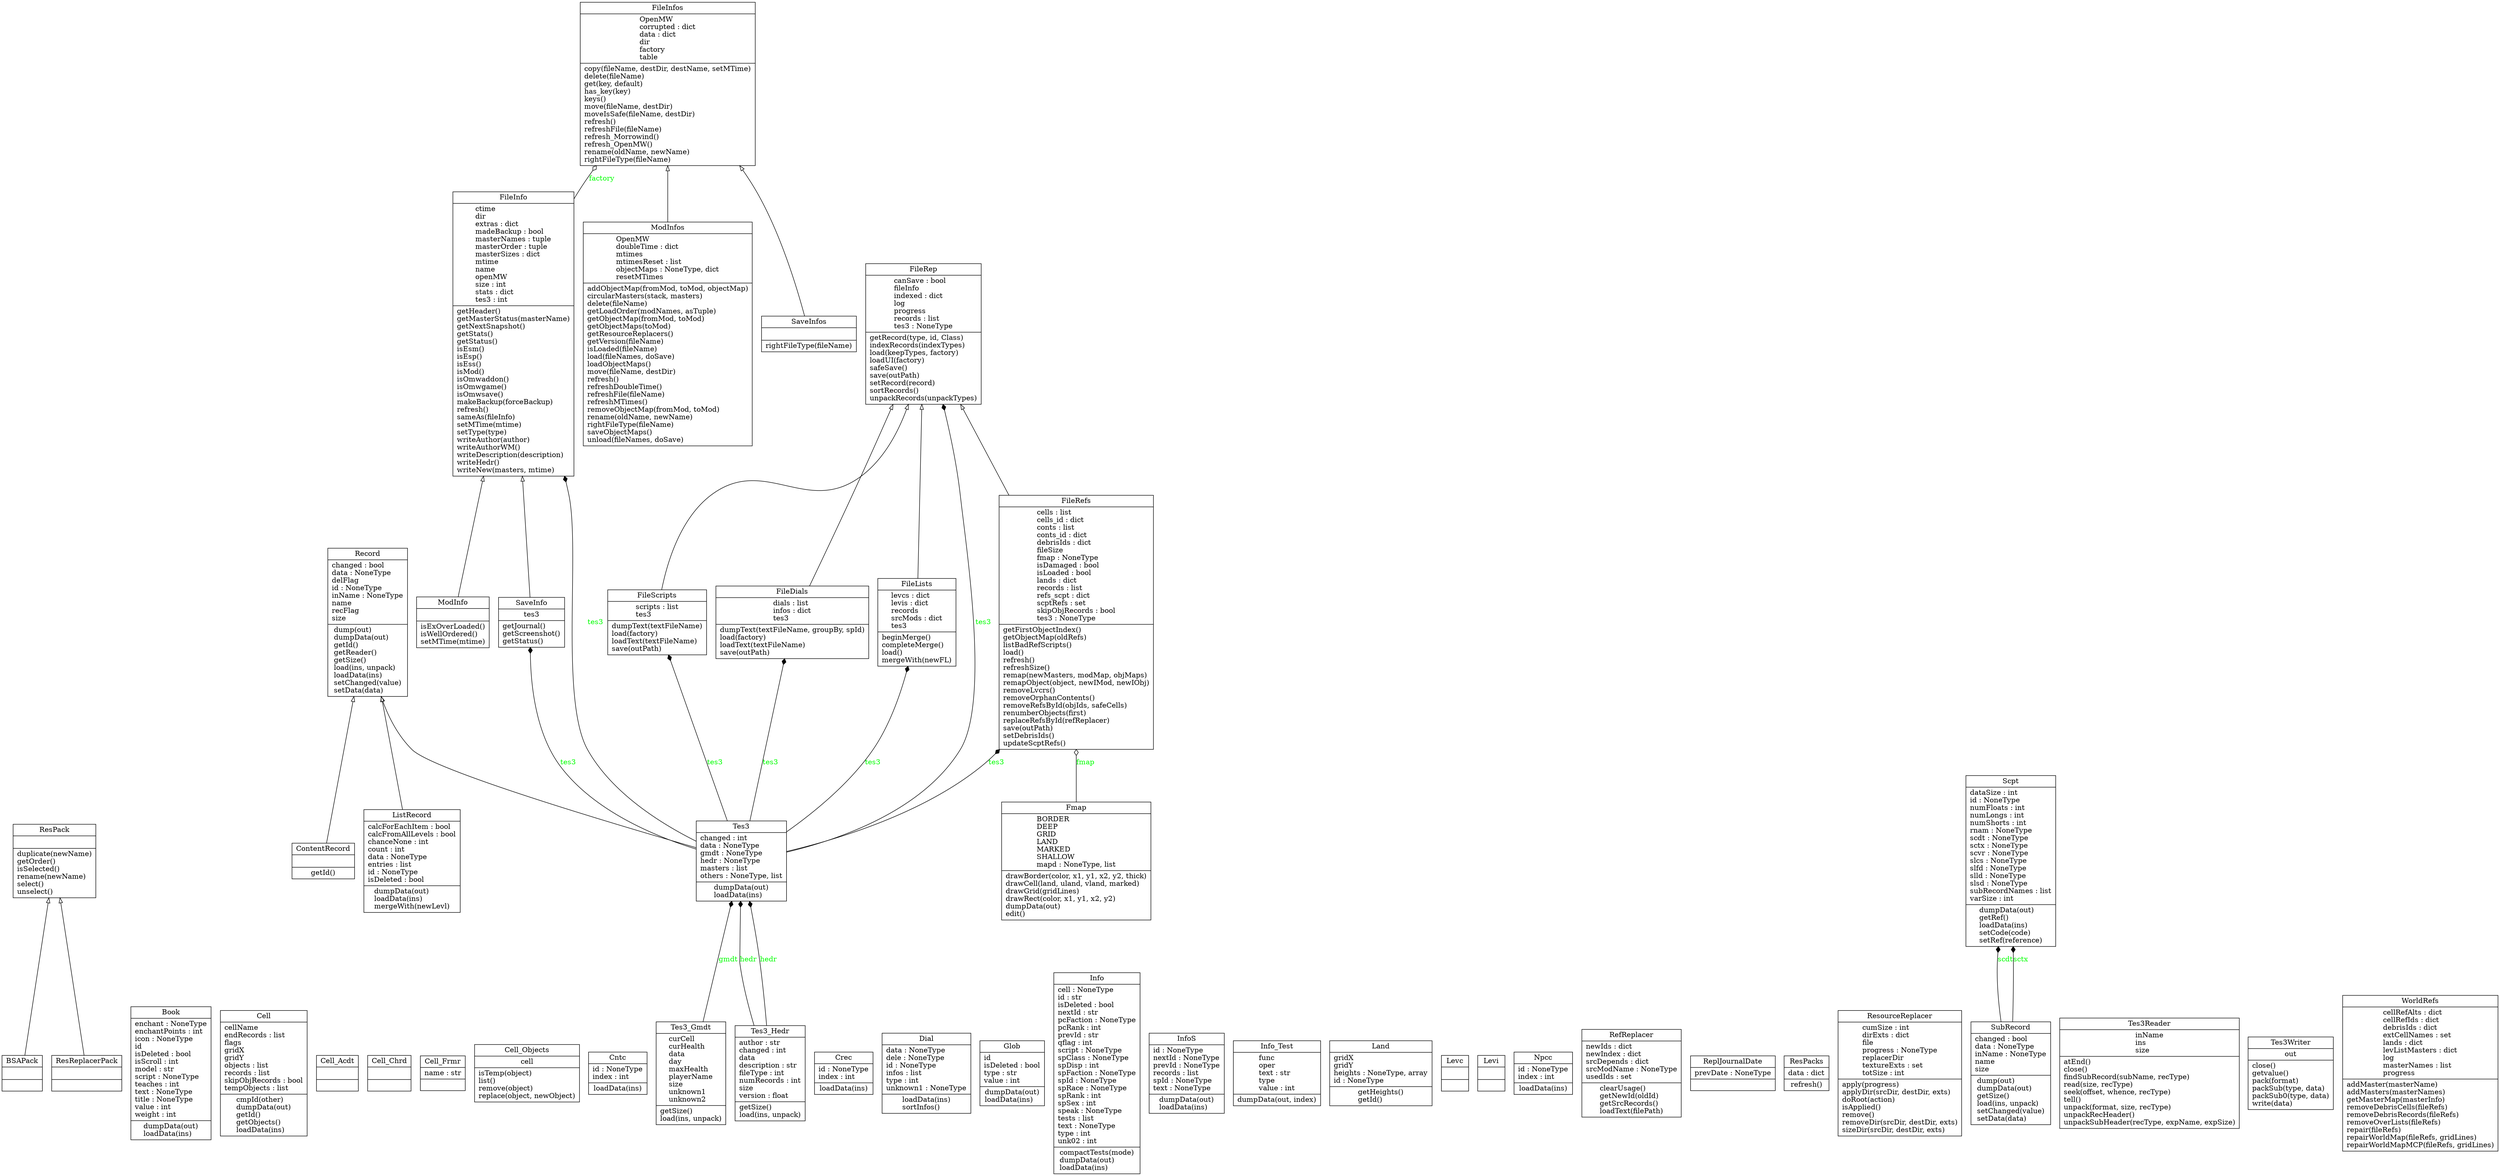 digraph "classes" {
rankdir=BT
charset="utf-8"
"src.mash.records.BSAPack" [color="black", fontcolor="black", label=<{BSAPack|<br ALIGN="LEFT"/>|}>, shape="record", style="solid"];
"src.mash.records.Book" [color="black", fontcolor="black", label=<{Book|enchant : NoneType<br ALIGN="LEFT"/>enchantPoints : int<br ALIGN="LEFT"/>icon : NoneType<br ALIGN="LEFT"/>id<br ALIGN="LEFT"/>isDeleted : bool<br ALIGN="LEFT"/>isScroll : int<br ALIGN="LEFT"/>model : str<br ALIGN="LEFT"/>script : NoneType<br ALIGN="LEFT"/>teaches : int<br ALIGN="LEFT"/>text : NoneType<br ALIGN="LEFT"/>title : NoneType<br ALIGN="LEFT"/>value : int<br ALIGN="LEFT"/>weight : int<br ALIGN="LEFT"/>|dumpData(out)<br ALIGN="LEFT"/>loadData(ins)<br ALIGN="LEFT"/>}>, shape="record", style="solid"];
"src.mash.records.Cell" [color="black", fontcolor="black", label=<{Cell|cellName<br ALIGN="LEFT"/>endRecords : list<br ALIGN="LEFT"/>flags<br ALIGN="LEFT"/>gridX<br ALIGN="LEFT"/>gridY<br ALIGN="LEFT"/>objects : list<br ALIGN="LEFT"/>records : list<br ALIGN="LEFT"/>skipObjRecords : bool<br ALIGN="LEFT"/>tempObjects : list<br ALIGN="LEFT"/>|cmpId(other)<br ALIGN="LEFT"/>dumpData(out)<br ALIGN="LEFT"/>getId()<br ALIGN="LEFT"/>getObjects()<br ALIGN="LEFT"/>loadData(ins)<br ALIGN="LEFT"/>}>, shape="record", style="solid"];
"src.mash.records.Cell_Acdt" [color="black", fontcolor="black", label=<{Cell_Acdt|<br ALIGN="LEFT"/>|}>, shape="record", style="solid"];
"src.mash.records.Cell_Chrd" [color="black", fontcolor="black", label=<{Cell_Chrd|<br ALIGN="LEFT"/>|}>, shape="record", style="solid"];
"src.mash.records.Cell_Frmr" [color="black", fontcolor="black", label=<{Cell_Frmr|name : str<br ALIGN="LEFT"/>|}>, shape="record", style="solid"];
"src.mash.records.Cell_Objects" [color="black", fontcolor="black", label=<{Cell_Objects|cell<br ALIGN="LEFT"/>|isTemp(object)<br ALIGN="LEFT"/>list()<br ALIGN="LEFT"/>remove(object)<br ALIGN="LEFT"/>replace(object, newObject)<br ALIGN="LEFT"/>}>, shape="record", style="solid"];
"src.mash.records.Cntc" [color="black", fontcolor="black", label=<{Cntc|id : NoneType<br ALIGN="LEFT"/>index : int<br ALIGN="LEFT"/>|loadData(ins)<br ALIGN="LEFT"/>}>, shape="record", style="solid"];
"src.mash.records.ContentRecord" [color="black", fontcolor="black", label=<{ContentRecord|<br ALIGN="LEFT"/>|getId()<br ALIGN="LEFT"/>}>, shape="record", style="solid"];
"src.mash.records.Crec" [color="black", fontcolor="black", label=<{Crec|id : NoneType<br ALIGN="LEFT"/>index : int<br ALIGN="LEFT"/>|loadData(ins)<br ALIGN="LEFT"/>}>, shape="record", style="solid"];
"src.mash.records.Dial" [color="black", fontcolor="black", label=<{Dial|data : NoneType<br ALIGN="LEFT"/>dele : NoneType<br ALIGN="LEFT"/>id : NoneType<br ALIGN="LEFT"/>infos : list<br ALIGN="LEFT"/>type : int<br ALIGN="LEFT"/>unknown1 : NoneType<br ALIGN="LEFT"/>|loadData(ins)<br ALIGN="LEFT"/>sortInfos()<br ALIGN="LEFT"/>}>, shape="record", style="solid"];
"src.mash.records.FileDials" [color="black", fontcolor="black", label=<{FileDials|dials : list<br ALIGN="LEFT"/>infos : dict<br ALIGN="LEFT"/>tes3<br ALIGN="LEFT"/>|dumpText(textFileName, groupBy, spId)<br ALIGN="LEFT"/>load(factory)<br ALIGN="LEFT"/>loadText(textFileName)<br ALIGN="LEFT"/>save(outPath)<br ALIGN="LEFT"/>}>, shape="record", style="solid"];
"src.mash.records.FileInfo" [color="black", fontcolor="black", label=<{FileInfo|ctime<br ALIGN="LEFT"/>dir<br ALIGN="LEFT"/>extras : dict<br ALIGN="LEFT"/>madeBackup : bool<br ALIGN="LEFT"/>masterNames : tuple<br ALIGN="LEFT"/>masterOrder : tuple<br ALIGN="LEFT"/>masterSizes : dict<br ALIGN="LEFT"/>mtime<br ALIGN="LEFT"/>name<br ALIGN="LEFT"/>openMW<br ALIGN="LEFT"/>size : int<br ALIGN="LEFT"/>stats : dict<br ALIGN="LEFT"/>tes3 : int<br ALIGN="LEFT"/>|getHeader()<br ALIGN="LEFT"/>getMasterStatus(masterName)<br ALIGN="LEFT"/>getNextSnapshot()<br ALIGN="LEFT"/>getStats()<br ALIGN="LEFT"/>getStatus()<br ALIGN="LEFT"/>isEsm()<br ALIGN="LEFT"/>isEsp()<br ALIGN="LEFT"/>isEss()<br ALIGN="LEFT"/>isMod()<br ALIGN="LEFT"/>isOmwaddon()<br ALIGN="LEFT"/>isOmwgame()<br ALIGN="LEFT"/>isOmwsave()<br ALIGN="LEFT"/>makeBackup(forceBackup)<br ALIGN="LEFT"/>refresh()<br ALIGN="LEFT"/>sameAs(fileInfo)<br ALIGN="LEFT"/>setMTime(mtime)<br ALIGN="LEFT"/>setType(type)<br ALIGN="LEFT"/>writeAuthor(author)<br ALIGN="LEFT"/>writeAuthorWM()<br ALIGN="LEFT"/>writeDescription(description)<br ALIGN="LEFT"/>writeHedr()<br ALIGN="LEFT"/>writeNew(masters, mtime)<br ALIGN="LEFT"/>}>, shape="record", style="solid"];
"src.mash.records.FileInfos" [color="black", fontcolor="black", label=<{FileInfos|OpenMW<br ALIGN="LEFT"/>corrupted : dict<br ALIGN="LEFT"/>data : dict<br ALIGN="LEFT"/>dir<br ALIGN="LEFT"/>factory<br ALIGN="LEFT"/>table<br ALIGN="LEFT"/>|copy(fileName, destDir, destName, setMTime)<br ALIGN="LEFT"/>delete(fileName)<br ALIGN="LEFT"/>get(key, default)<br ALIGN="LEFT"/>has_key(key)<br ALIGN="LEFT"/>keys()<br ALIGN="LEFT"/>move(fileName, destDir)<br ALIGN="LEFT"/>moveIsSafe(fileName, destDir)<br ALIGN="LEFT"/>refresh()<br ALIGN="LEFT"/>refreshFile(fileName)<br ALIGN="LEFT"/>refresh_Morrowind()<br ALIGN="LEFT"/>refresh_OpenMW()<br ALIGN="LEFT"/>rename(oldName, newName)<br ALIGN="LEFT"/>rightFileType(fileName)<br ALIGN="LEFT"/>}>, shape="record", style="solid"];
"src.mash.records.FileLists" [color="black", fontcolor="black", label=<{FileLists|levcs : dict<br ALIGN="LEFT"/>levis : dict<br ALIGN="LEFT"/>records<br ALIGN="LEFT"/>srcMods : dict<br ALIGN="LEFT"/>tes3<br ALIGN="LEFT"/>|beginMerge()<br ALIGN="LEFT"/>completeMerge()<br ALIGN="LEFT"/>load()<br ALIGN="LEFT"/>mergeWith(newFL)<br ALIGN="LEFT"/>}>, shape="record", style="solid"];
"src.mash.records.FileRefs" [color="black", fontcolor="black", label=<{FileRefs|cells : list<br ALIGN="LEFT"/>cells_id : dict<br ALIGN="LEFT"/>conts : list<br ALIGN="LEFT"/>conts_id : dict<br ALIGN="LEFT"/>debrisIds : dict<br ALIGN="LEFT"/>fileSize<br ALIGN="LEFT"/>fmap : NoneType<br ALIGN="LEFT"/>isDamaged : bool<br ALIGN="LEFT"/>isLoaded : bool<br ALIGN="LEFT"/>lands : dict<br ALIGN="LEFT"/>records : list<br ALIGN="LEFT"/>refs_scpt : dict<br ALIGN="LEFT"/>scptRefs : set<br ALIGN="LEFT"/>skipObjRecords : bool<br ALIGN="LEFT"/>tes3 : NoneType<br ALIGN="LEFT"/>|getFirstObjectIndex()<br ALIGN="LEFT"/>getObjectMap(oldRefs)<br ALIGN="LEFT"/>listBadRefScripts()<br ALIGN="LEFT"/>load()<br ALIGN="LEFT"/>refresh()<br ALIGN="LEFT"/>refreshSize()<br ALIGN="LEFT"/>remap(newMasters, modMap, objMaps)<br ALIGN="LEFT"/>remapObject(object, newIMod, newIObj)<br ALIGN="LEFT"/>removeLvcrs()<br ALIGN="LEFT"/>removeOrphanContents()<br ALIGN="LEFT"/>removeRefsById(objIds, safeCells)<br ALIGN="LEFT"/>renumberObjects(first)<br ALIGN="LEFT"/>replaceRefsById(refReplacer)<br ALIGN="LEFT"/>save(outPath)<br ALIGN="LEFT"/>setDebrisIds()<br ALIGN="LEFT"/>updateScptRefs()<br ALIGN="LEFT"/>}>, shape="record", style="solid"];
"src.mash.records.FileRep" [color="black", fontcolor="black", label=<{FileRep|canSave : bool<br ALIGN="LEFT"/>fileInfo<br ALIGN="LEFT"/>indexed : dict<br ALIGN="LEFT"/>log<br ALIGN="LEFT"/>progress<br ALIGN="LEFT"/>records : list<br ALIGN="LEFT"/>tes3 : NoneType<br ALIGN="LEFT"/>|getRecord(type, id, Class)<br ALIGN="LEFT"/>indexRecords(indexTypes)<br ALIGN="LEFT"/>load(keepTypes, factory)<br ALIGN="LEFT"/>loadUI(factory)<br ALIGN="LEFT"/>safeSave()<br ALIGN="LEFT"/>save(outPath)<br ALIGN="LEFT"/>setRecord(record)<br ALIGN="LEFT"/>sortRecords()<br ALIGN="LEFT"/>unpackRecords(unpackTypes)<br ALIGN="LEFT"/>}>, shape="record", style="solid"];
"src.mash.records.FileScripts" [color="black", fontcolor="black", label=<{FileScripts|scripts : list<br ALIGN="LEFT"/>tes3<br ALIGN="LEFT"/>|dumpText(textFileName)<br ALIGN="LEFT"/>load(factory)<br ALIGN="LEFT"/>loadText(textFileName)<br ALIGN="LEFT"/>save(outPath)<br ALIGN="LEFT"/>}>, shape="record", style="solid"];
"src.mash.records.Fmap" [color="black", fontcolor="black", label=<{Fmap|BORDER<br ALIGN="LEFT"/>DEEP<br ALIGN="LEFT"/>GRID<br ALIGN="LEFT"/>LAND<br ALIGN="LEFT"/>MARKED<br ALIGN="LEFT"/>SHALLOW<br ALIGN="LEFT"/>mapd : NoneType, list<br ALIGN="LEFT"/>|drawBorder(color, x1, y1, x2, y2, thick)<br ALIGN="LEFT"/>drawCell(land, uland, vland, marked)<br ALIGN="LEFT"/>drawGrid(gridLines)<br ALIGN="LEFT"/>drawRect(color, x1, y1, x2, y2)<br ALIGN="LEFT"/>dumpData(out)<br ALIGN="LEFT"/>edit()<br ALIGN="LEFT"/>}>, shape="record", style="solid"];
"src.mash.records.Glob" [color="black", fontcolor="black", label=<{Glob|id<br ALIGN="LEFT"/>isDeleted : bool<br ALIGN="LEFT"/>type : str<br ALIGN="LEFT"/>value : int<br ALIGN="LEFT"/>|dumpData(out)<br ALIGN="LEFT"/>loadData(ins)<br ALIGN="LEFT"/>}>, shape="record", style="solid"];
"src.mash.records.Info" [color="black", fontcolor="black", label=<{Info|cell : NoneType<br ALIGN="LEFT"/>id : str<br ALIGN="LEFT"/>isDeleted : bool<br ALIGN="LEFT"/>nextId : str<br ALIGN="LEFT"/>pcFaction : NoneType<br ALIGN="LEFT"/>pcRank : int<br ALIGN="LEFT"/>prevId : str<br ALIGN="LEFT"/>qflag : int<br ALIGN="LEFT"/>script : NoneType<br ALIGN="LEFT"/>spClass : NoneType<br ALIGN="LEFT"/>spDisp : int<br ALIGN="LEFT"/>spFaction : NoneType<br ALIGN="LEFT"/>spId : NoneType<br ALIGN="LEFT"/>spRace : NoneType<br ALIGN="LEFT"/>spRank : int<br ALIGN="LEFT"/>spSex : int<br ALIGN="LEFT"/>speak : NoneType<br ALIGN="LEFT"/>tests : list<br ALIGN="LEFT"/>text : NoneType<br ALIGN="LEFT"/>type : int<br ALIGN="LEFT"/>unk02 : int<br ALIGN="LEFT"/>|compactTests(mode)<br ALIGN="LEFT"/>dumpData(out)<br ALIGN="LEFT"/>loadData(ins)<br ALIGN="LEFT"/>}>, shape="record", style="solid"];
"src.mash.records.InfoS" [color="black", fontcolor="black", label=<{InfoS|id : NoneType<br ALIGN="LEFT"/>nextId : NoneType<br ALIGN="LEFT"/>prevId : NoneType<br ALIGN="LEFT"/>records : list<br ALIGN="LEFT"/>spId : NoneType<br ALIGN="LEFT"/>text : NoneType<br ALIGN="LEFT"/>|dumpData(out)<br ALIGN="LEFT"/>loadData(ins)<br ALIGN="LEFT"/>}>, shape="record", style="solid"];
"src.mash.records.Info_Test" [color="black", fontcolor="black", label=<{Info_Test|func<br ALIGN="LEFT"/>oper<br ALIGN="LEFT"/>text : str<br ALIGN="LEFT"/>type<br ALIGN="LEFT"/>value : int<br ALIGN="LEFT"/>|dumpData(out, index)<br ALIGN="LEFT"/>}>, shape="record", style="solid"];
"src.mash.records.Land" [color="black", fontcolor="black", label=<{Land|gridX<br ALIGN="LEFT"/>gridY<br ALIGN="LEFT"/>heights : NoneType, array<br ALIGN="LEFT"/>id : NoneType<br ALIGN="LEFT"/>|getHeights()<br ALIGN="LEFT"/>getId()<br ALIGN="LEFT"/>}>, shape="record", style="solid"];
"src.mash.records.Levc" [color="black", fontcolor="black", label=<{Levc|<br ALIGN="LEFT"/>|}>, shape="record", style="solid"];
"src.mash.records.Levi" [color="black", fontcolor="black", label=<{Levi|<br ALIGN="LEFT"/>|}>, shape="record", style="solid"];
"src.mash.records.ListRecord" [color="black", fontcolor="black", label=<{ListRecord|calcForEachItem : bool<br ALIGN="LEFT"/>calcFromAllLevels : bool<br ALIGN="LEFT"/>chanceNone : int<br ALIGN="LEFT"/>count : int<br ALIGN="LEFT"/>data : NoneType<br ALIGN="LEFT"/>entries : list<br ALIGN="LEFT"/>id : NoneType<br ALIGN="LEFT"/>isDeleted : bool<br ALIGN="LEFT"/>|dumpData(out)<br ALIGN="LEFT"/>loadData(ins)<br ALIGN="LEFT"/>mergeWith(newLevl)<br ALIGN="LEFT"/>}>, shape="record", style="solid"];
"src.mash.records.ModInfo" [color="black", fontcolor="black", label=<{ModInfo|<br ALIGN="LEFT"/>|isExOverLoaded()<br ALIGN="LEFT"/>isWellOrdered()<br ALIGN="LEFT"/>setMTime(mtime)<br ALIGN="LEFT"/>}>, shape="record", style="solid"];
"src.mash.records.ModInfos" [color="black", fontcolor="black", label=<{ModInfos|OpenMW<br ALIGN="LEFT"/>doubleTime : dict<br ALIGN="LEFT"/>mtimes<br ALIGN="LEFT"/>mtimesReset : list<br ALIGN="LEFT"/>objectMaps : NoneType, dict<br ALIGN="LEFT"/>resetMTimes<br ALIGN="LEFT"/>|addObjectMap(fromMod, toMod, objectMap)<br ALIGN="LEFT"/>circularMasters(stack, masters)<br ALIGN="LEFT"/>delete(fileName)<br ALIGN="LEFT"/>getLoadOrder(modNames, asTuple)<br ALIGN="LEFT"/>getObjectMap(fromMod, toMod)<br ALIGN="LEFT"/>getObjectMaps(toMod)<br ALIGN="LEFT"/>getResourceReplacers()<br ALIGN="LEFT"/>getVersion(fileName)<br ALIGN="LEFT"/>isLoaded(fileName)<br ALIGN="LEFT"/>load(fileNames, doSave)<br ALIGN="LEFT"/>loadObjectMaps()<br ALIGN="LEFT"/>move(fileName, destDir)<br ALIGN="LEFT"/>refresh()<br ALIGN="LEFT"/>refreshDoubleTime()<br ALIGN="LEFT"/>refreshFile(fileName)<br ALIGN="LEFT"/>refreshMTimes()<br ALIGN="LEFT"/>removeObjectMap(fromMod, toMod)<br ALIGN="LEFT"/>rename(oldName, newName)<br ALIGN="LEFT"/>rightFileType(fileName)<br ALIGN="LEFT"/>saveObjectMaps()<br ALIGN="LEFT"/>unload(fileNames, doSave)<br ALIGN="LEFT"/>}>, shape="record", style="solid"];
"src.mash.records.Npcc" [color="black", fontcolor="black", label=<{Npcc|id : NoneType<br ALIGN="LEFT"/>index : int<br ALIGN="LEFT"/>|loadData(ins)<br ALIGN="LEFT"/>}>, shape="record", style="solid"];
"src.mash.records.Record" [color="black", fontcolor="black", label=<{Record|changed : bool<br ALIGN="LEFT"/>data : NoneType<br ALIGN="LEFT"/>delFlag<br ALIGN="LEFT"/>id : NoneType<br ALIGN="LEFT"/>inName : NoneType<br ALIGN="LEFT"/>name<br ALIGN="LEFT"/>recFlag<br ALIGN="LEFT"/>size<br ALIGN="LEFT"/>|dump(out)<br ALIGN="LEFT"/>dumpData(out)<br ALIGN="LEFT"/>getId()<br ALIGN="LEFT"/>getReader()<br ALIGN="LEFT"/>getSize()<br ALIGN="LEFT"/>load(ins, unpack)<br ALIGN="LEFT"/>loadData(ins)<br ALIGN="LEFT"/>setChanged(value)<br ALIGN="LEFT"/>setData(data)<br ALIGN="LEFT"/>}>, shape="record", style="solid"];
"src.mash.records.RefReplacer" [color="black", fontcolor="black", label=<{RefReplacer|newIds : dict<br ALIGN="LEFT"/>newIndex : dict<br ALIGN="LEFT"/>srcDepends : dict<br ALIGN="LEFT"/>srcModName : NoneType<br ALIGN="LEFT"/>usedIds : set<br ALIGN="LEFT"/>|clearUsage()<br ALIGN="LEFT"/>getNewId(oldId)<br ALIGN="LEFT"/>getSrcRecords()<br ALIGN="LEFT"/>loadText(filePath)<br ALIGN="LEFT"/>}>, shape="record", style="solid"];
"src.mash.records.ReplJournalDate" [color="black", fontcolor="black", label=<{ReplJournalDate|prevDate : NoneType<br ALIGN="LEFT"/>|}>, shape="record", style="solid"];
"src.mash.records.ResPack" [color="black", fontcolor="black", label=<{ResPack|<br ALIGN="LEFT"/>|duplicate(newName)<br ALIGN="LEFT"/>getOrder()<br ALIGN="LEFT"/>isSelected()<br ALIGN="LEFT"/>rename(newName)<br ALIGN="LEFT"/>select()<br ALIGN="LEFT"/>unselect()<br ALIGN="LEFT"/>}>, shape="record", style="solid"];
"src.mash.records.ResPacks" [color="black", fontcolor="black", label=<{ResPacks|data : dict<br ALIGN="LEFT"/>|refresh()<br ALIGN="LEFT"/>}>, shape="record", style="solid"];
"src.mash.records.ResReplacerPack" [color="black", fontcolor="black", label=<{ResReplacerPack|<br ALIGN="LEFT"/>|}>, shape="record", style="solid"];
"src.mash.records.ResourceReplacer" [color="black", fontcolor="black", label=<{ResourceReplacer|cumSize : int<br ALIGN="LEFT"/>dirExts : dict<br ALIGN="LEFT"/>file<br ALIGN="LEFT"/>progress : NoneType<br ALIGN="LEFT"/>replacerDir<br ALIGN="LEFT"/>textureExts : set<br ALIGN="LEFT"/>totSize : int<br ALIGN="LEFT"/>|apply(progress)<br ALIGN="LEFT"/>applyDir(srcDir, destDir, exts)<br ALIGN="LEFT"/>doRoot(action)<br ALIGN="LEFT"/>isApplied()<br ALIGN="LEFT"/>remove()<br ALIGN="LEFT"/>removeDir(srcDir, destDir, exts)<br ALIGN="LEFT"/>sizeDir(srcDir, destDir, exts)<br ALIGN="LEFT"/>}>, shape="record", style="solid"];
"src.mash.records.SaveInfo" [color="black", fontcolor="black", label=<{SaveInfo|tes3<br ALIGN="LEFT"/>|getJournal()<br ALIGN="LEFT"/>getScreenshot()<br ALIGN="LEFT"/>getStatus()<br ALIGN="LEFT"/>}>, shape="record", style="solid"];
"src.mash.records.SaveInfos" [color="black", fontcolor="black", label=<{SaveInfos|<br ALIGN="LEFT"/>|rightFileType(fileName)<br ALIGN="LEFT"/>}>, shape="record", style="solid"];
"src.mash.records.Scpt" [color="black", fontcolor="black", label=<{Scpt|dataSize : int<br ALIGN="LEFT"/>id : NoneType<br ALIGN="LEFT"/>numFloats : int<br ALIGN="LEFT"/>numLongs : int<br ALIGN="LEFT"/>numShorts : int<br ALIGN="LEFT"/>rnam : NoneType<br ALIGN="LEFT"/>scdt : NoneType<br ALIGN="LEFT"/>sctx : NoneType<br ALIGN="LEFT"/>scvr : NoneType<br ALIGN="LEFT"/>slcs : NoneType<br ALIGN="LEFT"/>slfd : NoneType<br ALIGN="LEFT"/>slld : NoneType<br ALIGN="LEFT"/>slsd : NoneType<br ALIGN="LEFT"/>subRecordNames : list<br ALIGN="LEFT"/>varSize : int<br ALIGN="LEFT"/>|dumpData(out)<br ALIGN="LEFT"/>getRef()<br ALIGN="LEFT"/>loadData(ins)<br ALIGN="LEFT"/>setCode(code)<br ALIGN="LEFT"/>setRef(reference)<br ALIGN="LEFT"/>}>, shape="record", style="solid"];
"src.mash.records.SubRecord" [color="black", fontcolor="black", label=<{SubRecord|changed : bool<br ALIGN="LEFT"/>data : NoneType<br ALIGN="LEFT"/>inName : NoneType<br ALIGN="LEFT"/>name<br ALIGN="LEFT"/>size<br ALIGN="LEFT"/>|dump(out)<br ALIGN="LEFT"/>dumpData(out)<br ALIGN="LEFT"/>getSize()<br ALIGN="LEFT"/>load(ins, unpack)<br ALIGN="LEFT"/>setChanged(value)<br ALIGN="LEFT"/>setData(data)<br ALIGN="LEFT"/>}>, shape="record", style="solid"];
"src.mash.records.Tes3" [color="black", fontcolor="black", label=<{Tes3|changed : int<br ALIGN="LEFT"/>data : NoneType<br ALIGN="LEFT"/>gmdt : NoneType<br ALIGN="LEFT"/>hedr : NoneType<br ALIGN="LEFT"/>masters : list<br ALIGN="LEFT"/>others : NoneType, list<br ALIGN="LEFT"/>|dumpData(out)<br ALIGN="LEFT"/>loadData(ins)<br ALIGN="LEFT"/>}>, shape="record", style="solid"];
"src.mash.records.Tes3Reader" [color="black", fontcolor="black", label=<{Tes3Reader|inName<br ALIGN="LEFT"/>ins<br ALIGN="LEFT"/>size<br ALIGN="LEFT"/>|atEnd()<br ALIGN="LEFT"/>close()<br ALIGN="LEFT"/>findSubRecord(subName, recType)<br ALIGN="LEFT"/>read(size, recType)<br ALIGN="LEFT"/>seek(offset, whence, recType)<br ALIGN="LEFT"/>tell()<br ALIGN="LEFT"/>unpack(format, size, recType)<br ALIGN="LEFT"/>unpackRecHeader()<br ALIGN="LEFT"/>unpackSubHeader(recType, expName, expSize)<br ALIGN="LEFT"/>}>, shape="record", style="solid"];
"src.mash.records.Tes3Writer" [color="black", fontcolor="black", label=<{Tes3Writer|out<br ALIGN="LEFT"/>|close()<br ALIGN="LEFT"/>getvalue()<br ALIGN="LEFT"/>pack(format)<br ALIGN="LEFT"/>packSub(type, data)<br ALIGN="LEFT"/>packSub0(type, data)<br ALIGN="LEFT"/>write(data)<br ALIGN="LEFT"/>}>, shape="record", style="solid"];
"src.mash.records.Tes3_Gmdt" [color="black", fontcolor="black", label=<{Tes3_Gmdt|curCell<br ALIGN="LEFT"/>curHealth<br ALIGN="LEFT"/>data<br ALIGN="LEFT"/>day<br ALIGN="LEFT"/>maxHealth<br ALIGN="LEFT"/>playerName<br ALIGN="LEFT"/>size<br ALIGN="LEFT"/>unknown1<br ALIGN="LEFT"/>unknown2<br ALIGN="LEFT"/>|getSize()<br ALIGN="LEFT"/>load(ins, unpack)<br ALIGN="LEFT"/>}>, shape="record", style="solid"];
"src.mash.records.Tes3_Hedr" [color="black", fontcolor="black", label=<{Tes3_Hedr|author : str<br ALIGN="LEFT"/>changed : int<br ALIGN="LEFT"/>data<br ALIGN="LEFT"/>description : str<br ALIGN="LEFT"/>fileType : int<br ALIGN="LEFT"/>numRecords : int<br ALIGN="LEFT"/>size<br ALIGN="LEFT"/>version : float<br ALIGN="LEFT"/>|getSize()<br ALIGN="LEFT"/>load(ins, unpack)<br ALIGN="LEFT"/>}>, shape="record", style="solid"];
"src.mash.records.WorldRefs" [color="black", fontcolor="black", label=<{WorldRefs|cellRefAlts : dict<br ALIGN="LEFT"/>cellRefIds : dict<br ALIGN="LEFT"/>debrisIds : dict<br ALIGN="LEFT"/>extCellNames : set<br ALIGN="LEFT"/>lands : dict<br ALIGN="LEFT"/>levListMasters : dict<br ALIGN="LEFT"/>log<br ALIGN="LEFT"/>masterNames : list<br ALIGN="LEFT"/>progress<br ALIGN="LEFT"/>|addMaster(masterName)<br ALIGN="LEFT"/>addMasters(masterNames)<br ALIGN="LEFT"/>getMasterMap(masterInfo)<br ALIGN="LEFT"/>removeDebrisCells(fileRefs)<br ALIGN="LEFT"/>removeDebrisRecords(fileRefs)<br ALIGN="LEFT"/>removeOverLists(fileRefs)<br ALIGN="LEFT"/>repair(fileRefs)<br ALIGN="LEFT"/>repairWorldMap(fileRefs, gridLines)<br ALIGN="LEFT"/>repairWorldMapMCP(fileRefs, gridLines)<br ALIGN="LEFT"/>}>, shape="record", style="solid"];
"src.mash.records.BSAPack" -> "src.mash.records.ResPack" [arrowhead="empty", arrowtail="none"];
"src.mash.records.ContentRecord" -> "src.mash.records.Record" [arrowhead="empty", arrowtail="none"];
"src.mash.records.FileDials" -> "src.mash.records.FileRep" [arrowhead="empty", arrowtail="none"];
"src.mash.records.FileLists" -> "src.mash.records.FileRep" [arrowhead="empty", arrowtail="none"];
"src.mash.records.FileRefs" -> "src.mash.records.FileRep" [arrowhead="empty", arrowtail="none"];
"src.mash.records.FileScripts" -> "src.mash.records.FileRep" [arrowhead="empty", arrowtail="none"];
"src.mash.records.ListRecord" -> "src.mash.records.Record" [arrowhead="empty", arrowtail="none"];
"src.mash.records.ModInfo" -> "src.mash.records.FileInfo" [arrowhead="empty", arrowtail="none"];
"src.mash.records.ModInfos" -> "src.mash.records.FileInfos" [arrowhead="empty", arrowtail="none"];
"src.mash.records.ResReplacerPack" -> "src.mash.records.ResPack" [arrowhead="empty", arrowtail="none"];
"src.mash.records.SaveInfo" -> "src.mash.records.FileInfo" [arrowhead="empty", arrowtail="none"];
"src.mash.records.SaveInfos" -> "src.mash.records.FileInfos" [arrowhead="empty", arrowtail="none"];
"src.mash.records.Tes3" -> "src.mash.records.Record" [arrowhead="empty", arrowtail="none"];
"src.mash.records.SubRecord" -> "src.mash.records.Scpt" [arrowhead="diamond", arrowtail="none", fontcolor="green", label="scdt", style="solid"];
"src.mash.records.SubRecord" -> "src.mash.records.Scpt" [arrowhead="diamond", arrowtail="none", fontcolor="green", label="sctx", style="solid"];
"src.mash.records.Tes3" -> "src.mash.records.FileDials" [arrowhead="diamond", arrowtail="none", fontcolor="green", label="tes3", style="solid"];
"src.mash.records.Tes3" -> "src.mash.records.FileInfo" [arrowhead="diamond", arrowtail="none", fontcolor="green", label="tes3", style="solid"];
"src.mash.records.Tes3" -> "src.mash.records.FileLists" [arrowhead="diamond", arrowtail="none", fontcolor="green", label="tes3", style="solid"];
"src.mash.records.Tes3" -> "src.mash.records.FileRefs" [arrowhead="diamond", arrowtail="none", fontcolor="green", label="tes3", style="solid"];
"src.mash.records.Tes3" -> "src.mash.records.FileRep" [arrowhead="diamond", arrowtail="none", fontcolor="green", label="tes3", style="solid"];
"src.mash.records.Tes3" -> "src.mash.records.FileScripts" [arrowhead="diamond", arrowtail="none", fontcolor="green", label="tes3", style="solid"];
"src.mash.records.Tes3" -> "src.mash.records.SaveInfo" [arrowhead="diamond", arrowtail="none", fontcolor="green", label="tes3", style="solid"];
"src.mash.records.Tes3_Gmdt" -> "src.mash.records.Tes3" [arrowhead="diamond", arrowtail="none", fontcolor="green", label="gmdt", style="solid"];
"src.mash.records.Tes3_Hedr" -> "src.mash.records.Tes3" [arrowhead="diamond", arrowtail="none", fontcolor="green", label="hedr", style="solid"];
"src.mash.records.Tes3_Hedr" -> "src.mash.records.Tes3" [arrowhead="diamond", arrowtail="none", fontcolor="green", label="hedr", style="solid"];
"src.mash.records.FileInfo" -> "src.mash.records.FileInfos" [arrowhead="odiamond", arrowtail="none", fontcolor="green", label="factory", style="solid"];
"src.mash.records.Fmap" -> "src.mash.records.FileRefs" [arrowhead="odiamond", arrowtail="none", fontcolor="green", label="fmap", style="solid"];
}
